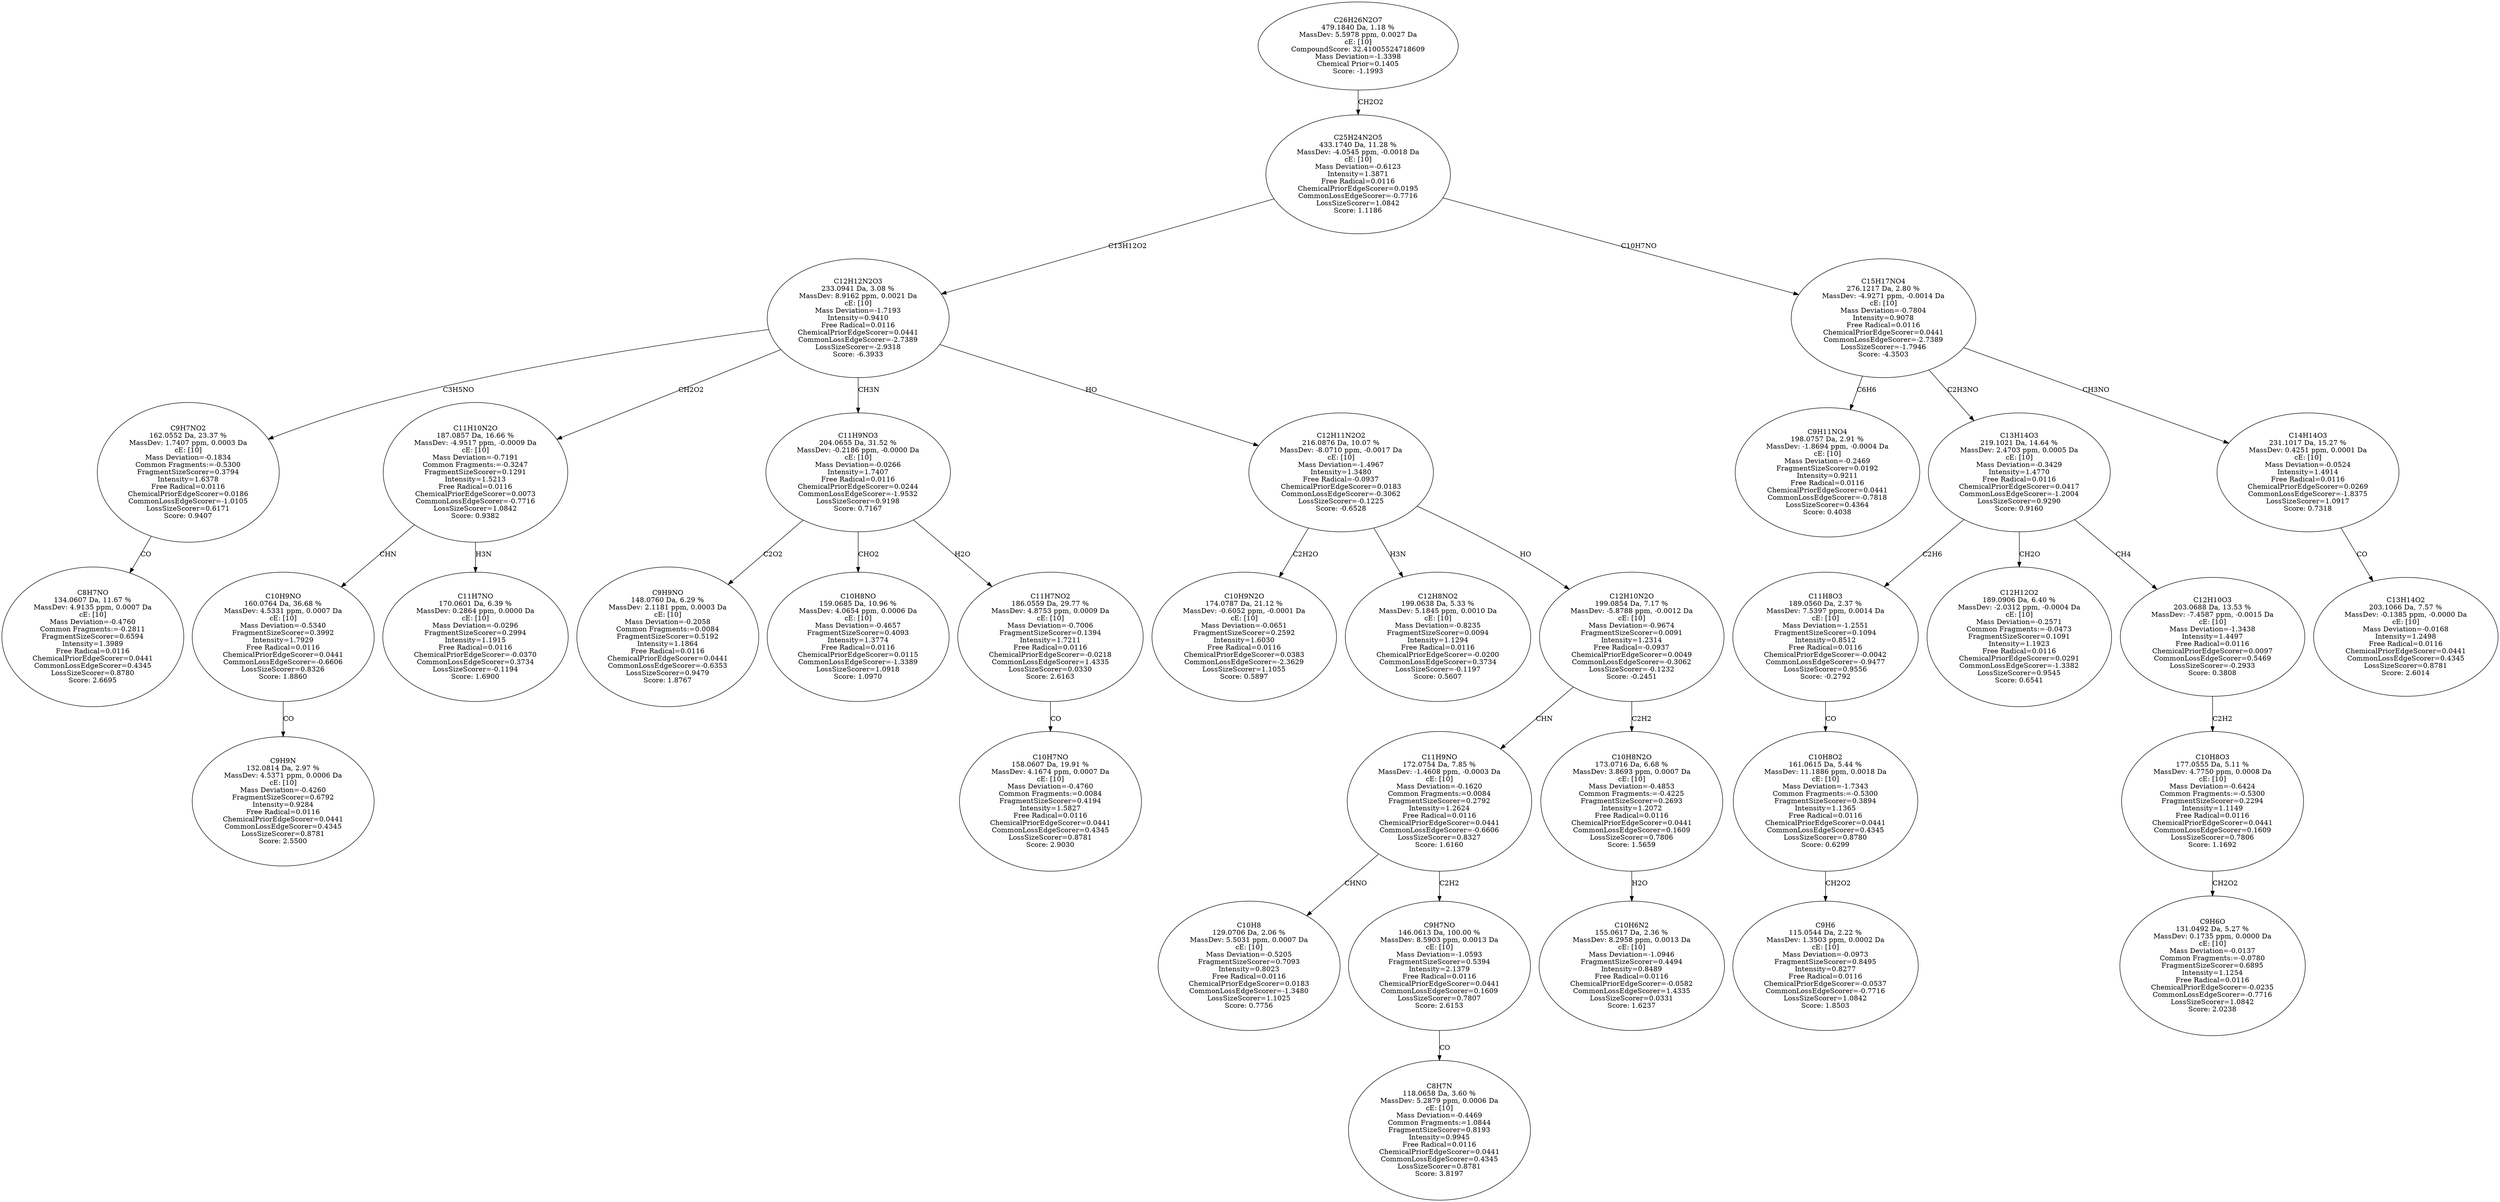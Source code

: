strict digraph {
v1 [label="C8H7NO\n134.0607 Da, 11.67 %\nMassDev: 4.9135 ppm, 0.0007 Da\ncE: [10]\nMass Deviation=-0.4760\nCommon Fragments:=-0.2811\nFragmentSizeScorer=0.6594\nIntensity=1.3989\nFree Radical=0.0116\nChemicalPriorEdgeScorer=0.0441\nCommonLossEdgeScorer=0.4345\nLossSizeScorer=0.8780\nScore: 2.6695"];
v2 [label="C9H7NO2\n162.0552 Da, 23.37 %\nMassDev: 1.7407 ppm, 0.0003 Da\ncE: [10]\nMass Deviation=-0.1834\nCommon Fragments:=-0.5300\nFragmentSizeScorer=0.3794\nIntensity=1.6378\nFree Radical=0.0116\nChemicalPriorEdgeScorer=0.0186\nCommonLossEdgeScorer=-1.0105\nLossSizeScorer=0.6171\nScore: 0.9407"];
v3 [label="C9H9N\n132.0814 Da, 2.97 %\nMassDev: 4.5371 ppm, 0.0006 Da\ncE: [10]\nMass Deviation=-0.4260\nFragmentSizeScorer=0.6792\nIntensity=0.9284\nFree Radical=0.0116\nChemicalPriorEdgeScorer=0.0441\nCommonLossEdgeScorer=0.4345\nLossSizeScorer=0.8781\nScore: 2.5500"];
v4 [label="C10H9NO\n160.0764 Da, 36.68 %\nMassDev: 4.5331 ppm, 0.0007 Da\ncE: [10]\nMass Deviation=-0.5340\nFragmentSizeScorer=0.3992\nIntensity=1.7929\nFree Radical=0.0116\nChemicalPriorEdgeScorer=0.0441\nCommonLossEdgeScorer=-0.6606\nLossSizeScorer=0.8326\nScore: 1.8860"];
v5 [label="C11H7NO\n170.0601 Da, 6.39 %\nMassDev: 0.2864 ppm, 0.0000 Da\ncE: [10]\nMass Deviation=-0.0296\nFragmentSizeScorer=0.2994\nIntensity=1.1915\nFree Radical=0.0116\nChemicalPriorEdgeScorer=-0.0370\nCommonLossEdgeScorer=0.3734\nLossSizeScorer=-0.1194\nScore: 1.6900"];
v6 [label="C11H10N2O\n187.0857 Da, 16.66 %\nMassDev: -4.9517 ppm, -0.0009 Da\ncE: [10]\nMass Deviation=-0.7191\nCommon Fragments:=-0.3247\nFragmentSizeScorer=0.1291\nIntensity=1.5213\nFree Radical=0.0116\nChemicalPriorEdgeScorer=0.0073\nCommonLossEdgeScorer=-0.7716\nLossSizeScorer=1.0842\nScore: 0.9382"];
v7 [label="C9H9NO\n148.0760 Da, 6.29 %\nMassDev: 2.1181 ppm, 0.0003 Da\ncE: [10]\nMass Deviation=-0.2058\nCommon Fragments:=0.0084\nFragmentSizeScorer=0.5192\nIntensity=1.1864\nFree Radical=0.0116\nChemicalPriorEdgeScorer=0.0441\nCommonLossEdgeScorer=-0.6353\nLossSizeScorer=0.9479\nScore: 1.8767"];
v8 [label="C10H8NO\n159.0685 Da, 10.96 %\nMassDev: 4.0654 ppm, 0.0006 Da\ncE: [10]\nMass Deviation=-0.4657\nFragmentSizeScorer=0.4093\nIntensity=1.3774\nFree Radical=0.0116\nChemicalPriorEdgeScorer=0.0115\nCommonLossEdgeScorer=-1.3389\nLossSizeScorer=1.0918\nScore: 1.0970"];
v9 [label="C10H7NO\n158.0607 Da, 19.91 %\nMassDev: 4.1674 ppm, 0.0007 Da\ncE: [10]\nMass Deviation=-0.4760\nCommon Fragments:=0.0084\nFragmentSizeScorer=0.4194\nIntensity=1.5827\nFree Radical=0.0116\nChemicalPriorEdgeScorer=0.0441\nCommonLossEdgeScorer=0.4345\nLossSizeScorer=0.8781\nScore: 2.9030"];
v10 [label="C11H7NO2\n186.0559 Da, 29.77 %\nMassDev: 4.8753 ppm, 0.0009 Da\ncE: [10]\nMass Deviation=-0.7006\nFragmentSizeScorer=0.1394\nIntensity=1.7211\nFree Radical=0.0116\nChemicalPriorEdgeScorer=-0.0218\nCommonLossEdgeScorer=1.4335\nLossSizeScorer=0.0330\nScore: 2.6163"];
v11 [label="C11H9NO3\n204.0655 Da, 31.52 %\nMassDev: -0.2186 ppm, -0.0000 Da\ncE: [10]\nMass Deviation=-0.0266\nIntensity=1.7407\nFree Radical=0.0116\nChemicalPriorEdgeScorer=0.0244\nCommonLossEdgeScorer=-1.9532\nLossSizeScorer=0.9198\nScore: 0.7167"];
v12 [label="C10H9N2O\n174.0787 Da, 21.12 %\nMassDev: -0.6052 ppm, -0.0001 Da\ncE: [10]\nMass Deviation=-0.0651\nFragmentSizeScorer=0.2592\nIntensity=1.6030\nFree Radical=0.0116\nChemicalPriorEdgeScorer=0.0383\nCommonLossEdgeScorer=-2.3629\nLossSizeScorer=1.1055\nScore: 0.5897"];
v13 [label="C12H8NO2\n199.0638 Da, 5.33 %\nMassDev: 5.1845 ppm, 0.0010 Da\ncE: [10]\nMass Deviation=-0.8235\nFragmentSizeScorer=0.0094\nIntensity=1.1294\nFree Radical=0.0116\nChemicalPriorEdgeScorer=-0.0200\nCommonLossEdgeScorer=0.3734\nLossSizeScorer=-0.1197\nScore: 0.5607"];
v14 [label="C10H8\n129.0706 Da, 2.06 %\nMassDev: 5.5031 ppm, 0.0007 Da\ncE: [10]\nMass Deviation=-0.5205\nFragmentSizeScorer=0.7093\nIntensity=0.8023\nFree Radical=0.0116\nChemicalPriorEdgeScorer=0.0183\nCommonLossEdgeScorer=-1.3480\nLossSizeScorer=1.1025\nScore: 0.7756"];
v15 [label="C8H7N\n118.0658 Da, 3.60 %\nMassDev: 5.2879 ppm, 0.0006 Da\ncE: [10]\nMass Deviation=-0.4469\nCommon Fragments:=1.0844\nFragmentSizeScorer=0.8193\nIntensity=0.9945\nFree Radical=0.0116\nChemicalPriorEdgeScorer=0.0441\nCommonLossEdgeScorer=0.4345\nLossSizeScorer=0.8781\nScore: 3.8197"];
v16 [label="C9H7NO\n146.0613 Da, 100.00 %\nMassDev: 8.5903 ppm, 0.0013 Da\ncE: [10]\nMass Deviation=-1.0593\nFragmentSizeScorer=0.5394\nIntensity=2.1379\nFree Radical=0.0116\nChemicalPriorEdgeScorer=0.0441\nCommonLossEdgeScorer=0.1609\nLossSizeScorer=0.7807\nScore: 2.6153"];
v17 [label="C11H9NO\n172.0754 Da, 7.85 %\nMassDev: -1.4608 ppm, -0.0003 Da\ncE: [10]\nMass Deviation=-0.1620\nCommon Fragments:=0.0084\nFragmentSizeScorer=0.2792\nIntensity=1.2624\nFree Radical=0.0116\nChemicalPriorEdgeScorer=0.0441\nCommonLossEdgeScorer=-0.6606\nLossSizeScorer=0.8327\nScore: 1.6160"];
v18 [label="C10H6N2\n155.0617 Da, 2.36 %\nMassDev: 8.2958 ppm, 0.0013 Da\ncE: [10]\nMass Deviation=-1.0946\nFragmentSizeScorer=0.4494\nIntensity=0.8489\nFree Radical=0.0116\nChemicalPriorEdgeScorer=-0.0582\nCommonLossEdgeScorer=1.4335\nLossSizeScorer=0.0331\nScore: 1.6237"];
v19 [label="C10H8N2O\n173.0716 Da, 6.68 %\nMassDev: 3.8693 ppm, 0.0007 Da\ncE: [10]\nMass Deviation=-0.4853\nCommon Fragments:=-0.4225\nFragmentSizeScorer=0.2693\nIntensity=1.2072\nFree Radical=0.0116\nChemicalPriorEdgeScorer=0.0441\nCommonLossEdgeScorer=0.1609\nLossSizeScorer=0.7806\nScore: 1.5659"];
v20 [label="C12H10N2O\n199.0854 Da, 7.17 %\nMassDev: -5.8788 ppm, -0.0012 Da\ncE: [10]\nMass Deviation=-0.9674\nFragmentSizeScorer=0.0091\nIntensity=1.2314\nFree Radical=-0.0937\nChemicalPriorEdgeScorer=0.0049\nCommonLossEdgeScorer=-0.3062\nLossSizeScorer=-0.1232\nScore: -0.2451"];
v21 [label="C12H11N2O2\n216.0876 Da, 10.07 %\nMassDev: -8.0710 ppm, -0.0017 Da\ncE: [10]\nMass Deviation=-1.4967\nIntensity=1.3480\nFree Radical=-0.0937\nChemicalPriorEdgeScorer=0.0183\nCommonLossEdgeScorer=-0.3062\nLossSizeScorer=-0.1225\nScore: -0.6528"];
v22 [label="C12H12N2O3\n233.0941 Da, 3.08 %\nMassDev: 8.9162 ppm, 0.0021 Da\ncE: [10]\nMass Deviation=-1.7193\nIntensity=0.9410\nFree Radical=0.0116\nChemicalPriorEdgeScorer=0.0441\nCommonLossEdgeScorer=-2.7389\nLossSizeScorer=-2.9318\nScore: -6.3933"];
v23 [label="C9H11NO4\n198.0757 Da, 2.91 %\nMassDev: -1.8694 ppm, -0.0004 Da\ncE: [10]\nMass Deviation=-0.2469\nFragmentSizeScorer=0.0192\nIntensity=0.9211\nFree Radical=0.0116\nChemicalPriorEdgeScorer=0.0441\nCommonLossEdgeScorer=-0.7818\nLossSizeScorer=0.4364\nScore: 0.4038"];
v24 [label="C9H6\n115.0544 Da, 2.22 %\nMassDev: 1.3503 ppm, 0.0002 Da\ncE: [10]\nMass Deviation=-0.0973\nFragmentSizeScorer=0.8495\nIntensity=0.8277\nFree Radical=0.0116\nChemicalPriorEdgeScorer=-0.0537\nCommonLossEdgeScorer=-0.7716\nLossSizeScorer=1.0842\nScore: 1.8503"];
v25 [label="C10H8O2\n161.0615 Da, 5.44 %\nMassDev: 11.1886 ppm, 0.0018 Da\ncE: [10]\nMass Deviation=-1.7343\nCommon Fragments:=-0.5300\nFragmentSizeScorer=0.3894\nIntensity=1.1365\nFree Radical=0.0116\nChemicalPriorEdgeScorer=0.0441\nCommonLossEdgeScorer=0.4345\nLossSizeScorer=0.8780\nScore: 0.6299"];
v26 [label="C11H8O3\n189.0560 Da, 2.37 %\nMassDev: 7.5397 ppm, 0.0014 Da\ncE: [10]\nMass Deviation=-1.2551\nFragmentSizeScorer=0.1094\nIntensity=0.8512\nFree Radical=0.0116\nChemicalPriorEdgeScorer=-0.0042\nCommonLossEdgeScorer=-0.9477\nLossSizeScorer=0.9556\nScore: -0.2792"];
v27 [label="C12H12O2\n189.0906 Da, 6.40 %\nMassDev: -2.0312 ppm, -0.0004 Da\ncE: [10]\nMass Deviation=-0.2571\nCommon Fragments:=-0.0473\nFragmentSizeScorer=0.1091\nIntensity=1.1923\nFree Radical=0.0116\nChemicalPriorEdgeScorer=0.0291\nCommonLossEdgeScorer=-1.3382\nLossSizeScorer=0.9545\nScore: 0.6541"];
v28 [label="C9H6O\n131.0492 Da, 5.27 %\nMassDev: 0.1735 ppm, 0.0000 Da\ncE: [10]\nMass Deviation=-0.0137\nCommon Fragments:=-0.0780\nFragmentSizeScorer=0.6895\nIntensity=1.1254\nFree Radical=0.0116\nChemicalPriorEdgeScorer=-0.0235\nCommonLossEdgeScorer=-0.7716\nLossSizeScorer=1.0842\nScore: 2.0238"];
v29 [label="C10H8O3\n177.0555 Da, 5.11 %\nMassDev: 4.7750 ppm, 0.0008 Da\ncE: [10]\nMass Deviation=-0.6424\nCommon Fragments:=-0.5300\nFragmentSizeScorer=0.2294\nIntensity=1.1149\nFree Radical=0.0116\nChemicalPriorEdgeScorer=0.0441\nCommonLossEdgeScorer=0.1609\nLossSizeScorer=0.7806\nScore: 1.1692"];
v30 [label="C12H10O3\n203.0688 Da, 13.53 %\nMassDev: -7.4587 ppm, -0.0015 Da\ncE: [10]\nMass Deviation=-1.3438\nIntensity=1.4497\nFree Radical=0.0116\nChemicalPriorEdgeScorer=0.0097\nCommonLossEdgeScorer=0.5469\nLossSizeScorer=-0.2933\nScore: 0.3808"];
v31 [label="C13H14O3\n219.1021 Da, 14.64 %\nMassDev: 2.4703 ppm, 0.0005 Da\ncE: [10]\nMass Deviation=-0.3429\nIntensity=1.4770\nFree Radical=0.0116\nChemicalPriorEdgeScorer=0.0417\nCommonLossEdgeScorer=-1.2004\nLossSizeScorer=0.9290\nScore: 0.9160"];
v32 [label="C13H14O2\n203.1066 Da, 7.57 %\nMassDev: -0.1385 ppm, -0.0000 Da\ncE: [10]\nMass Deviation=-0.0168\nIntensity=1.2498\nFree Radical=0.0116\nChemicalPriorEdgeScorer=0.0441\nCommonLossEdgeScorer=0.4345\nLossSizeScorer=0.8781\nScore: 2.6014"];
v33 [label="C14H14O3\n231.1017 Da, 15.27 %\nMassDev: 0.4251 ppm, 0.0001 Da\ncE: [10]\nMass Deviation=-0.0524\nIntensity=1.4914\nFree Radical=0.0116\nChemicalPriorEdgeScorer=0.0269\nCommonLossEdgeScorer=-1.8375\nLossSizeScorer=1.0917\nScore: 0.7318"];
v34 [label="C15H17NO4\n276.1217 Da, 2.80 %\nMassDev: -4.9271 ppm, -0.0014 Da\ncE: [10]\nMass Deviation=-0.7804\nIntensity=0.9078\nFree Radical=0.0116\nChemicalPriorEdgeScorer=0.0441\nCommonLossEdgeScorer=-2.7389\nLossSizeScorer=-1.7946\nScore: -4.3503"];
v35 [label="C25H24N2O5\n433.1740 Da, 11.28 %\nMassDev: -4.0545 ppm, -0.0018 Da\ncE: [10]\nMass Deviation=-0.6123\nIntensity=1.3871\nFree Radical=0.0116\nChemicalPriorEdgeScorer=0.0195\nCommonLossEdgeScorer=-0.7716\nLossSizeScorer=1.0842\nScore: 1.1186"];
v36 [label="C26H26N2O7\n479.1840 Da, 1.18 %\nMassDev: 5.5978 ppm, 0.0027 Da\ncE: [10]\nCompoundScore: 32.41005524718609\nMass Deviation=-1.3398\nChemical Prior=0.1405\nScore: -1.1993"];
v2 -> v1 [label="CO"];
v22 -> v2 [label="C3H5NO"];
v4 -> v3 [label="CO"];
v6 -> v4 [label="CHN"];
v6 -> v5 [label="H3N"];
v22 -> v6 [label="CH2O2"];
v11 -> v7 [label="C2O2"];
v11 -> v8 [label="CHO2"];
v10 -> v9 [label="CO"];
v11 -> v10 [label="H2O"];
v22 -> v11 [label="CH3N"];
v21 -> v12 [label="C2H2O"];
v21 -> v13 [label="H3N"];
v17 -> v14 [label="CHNO"];
v16 -> v15 [label="CO"];
v17 -> v16 [label="C2H2"];
v20 -> v17 [label="CHN"];
v19 -> v18 [label="H2O"];
v20 -> v19 [label="C2H2"];
v21 -> v20 [label="HO"];
v22 -> v21 [label="HO"];
v35 -> v22 [label="C13H12O2"];
v34 -> v23 [label="C6H6"];
v25 -> v24 [label="CH2O2"];
v26 -> v25 [label="CO"];
v31 -> v26 [label="C2H6"];
v31 -> v27 [label="CH2O"];
v29 -> v28 [label="CH2O2"];
v30 -> v29 [label="C2H2"];
v31 -> v30 [label="CH4"];
v34 -> v31 [label="C2H3NO"];
v33 -> v32 [label="CO"];
v34 -> v33 [label="CH3NO"];
v35 -> v34 [label="C10H7NO"];
v36 -> v35 [label="CH2O2"];
}
